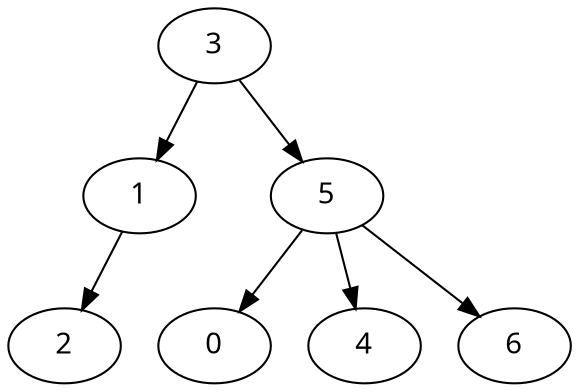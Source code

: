 digraph arbre {
    node [fontname="Courrier"];
    0 [label="0"];
    1 [label="1"];
    2 [label="2"];
    3 [label="3"];
    4 [label="4"];
    5 [label="5"];
    6 [label="6"];

    3 -> 5;
    3 -> 1;

    1 -> 2;

    5 -> 0;
    5 -> 6;
    5 -> 4;
}
